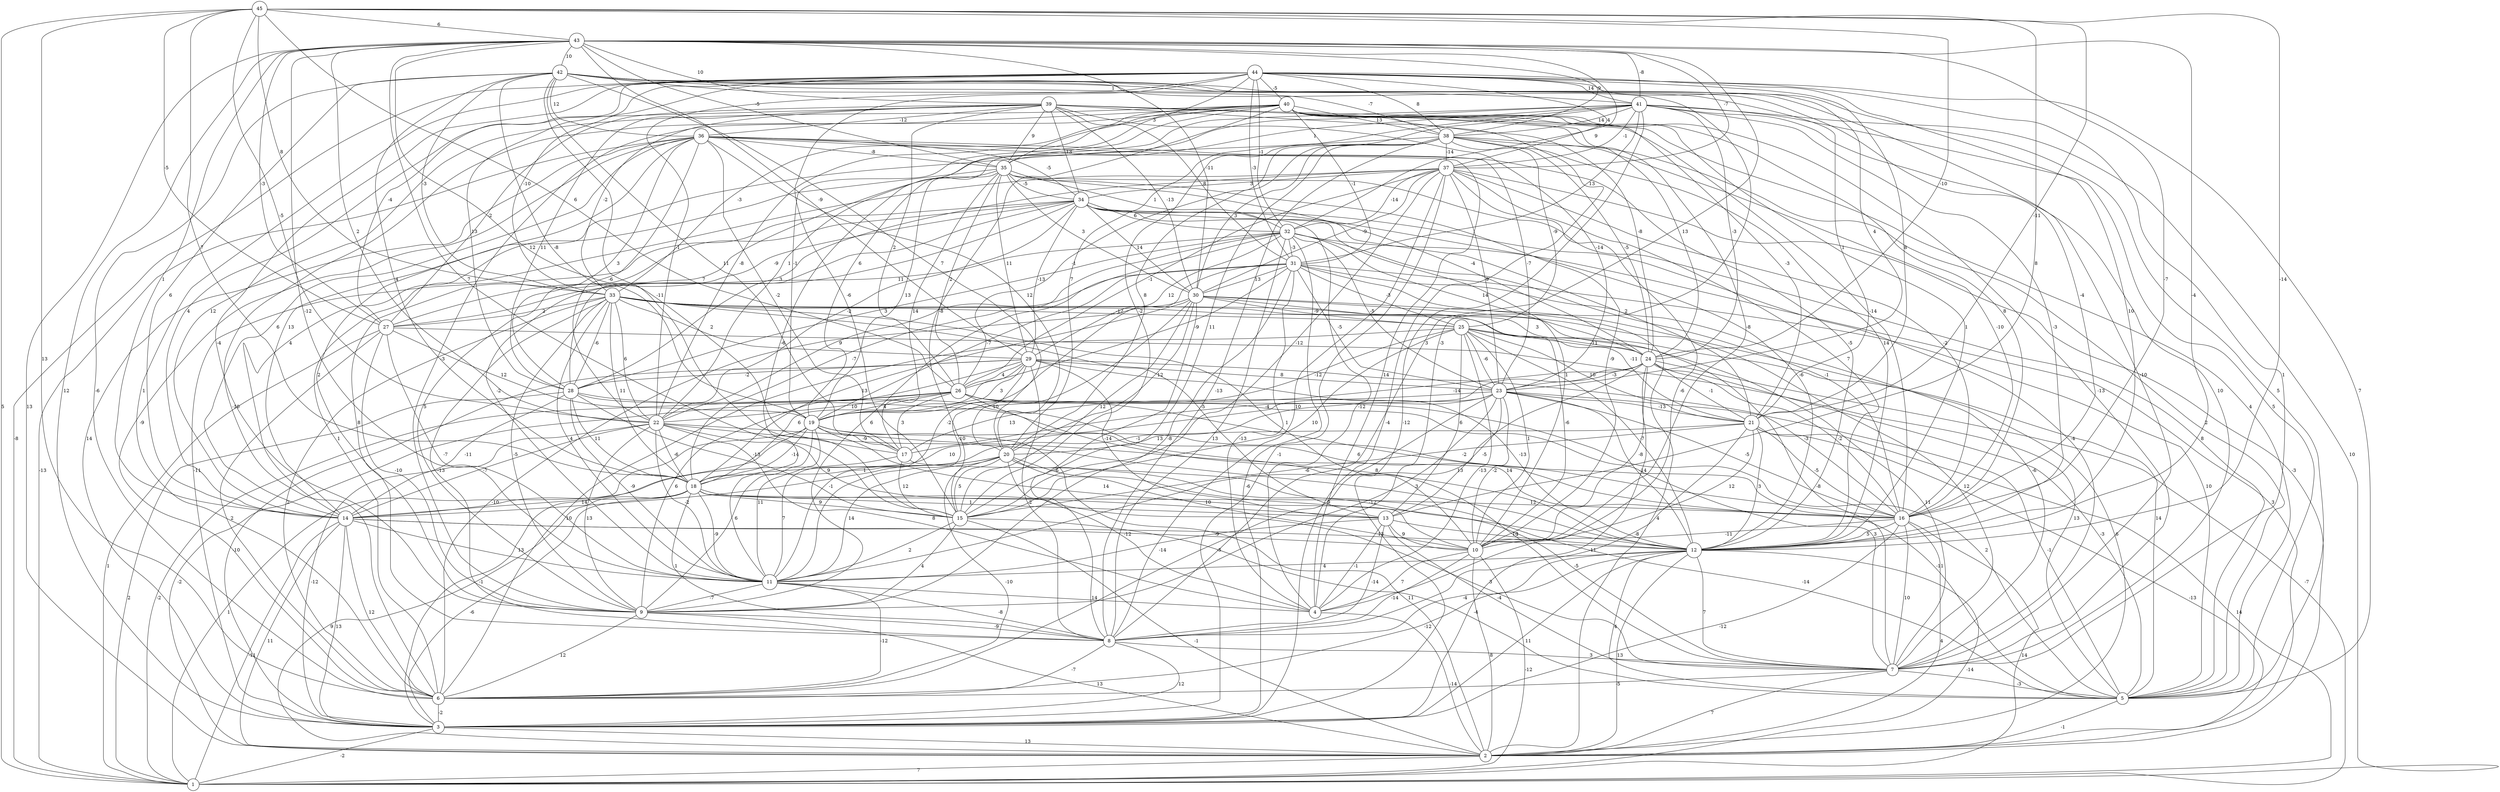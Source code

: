 graph { 
	 fontname="Helvetica,Arial,sans-serif" 
	 node [shape = circle]; 
	 45 -- 1 [label = "5"];
	 45 -- 6 [label = "13"];
	 45 -- 12 [label = "-14"];
	 45 -- 13 [label = "8"];
	 45 -- 18 [label = "7"];
	 45 -- 21 [label = "-11"];
	 45 -- 22 [label = "-5"];
	 45 -- 24 [label = "-10"];
	 45 -- 26 [label = "6"];
	 45 -- 27 [label = "-5"];
	 45 -- 33 [label = "8"];
	 45 -- 43 [label = "6"];
	 44 -- 1 [label = "-8"];
	 44 -- 5 [label = "7"];
	 44 -- 6 [label = "1"];
	 44 -- 7 [label = "1"];
	 44 -- 9 [label = "-4"];
	 44 -- 12 [label = "10"];
	 44 -- 15 [label = "-6"];
	 44 -- 21 [label = "8"];
	 44 -- 22 [label = "-1"];
	 44 -- 23 [label = "4"];
	 44 -- 27 [label = "-4"];
	 44 -- 28 [label = "13"];
	 44 -- 31 [label = "-3"];
	 44 -- 32 [label = "-1"];
	 44 -- 33 [label = "-10"];
	 44 -- 35 [label = "3"];
	 44 -- 37 [label = "4"];
	 44 -- 38 [label = "8"];
	 44 -- 40 [label = "-5"];
	 44 -- 41 [label = "14"];
	 43 -- 2 [label = "13"];
	 43 -- 3 [label = "12"];
	 43 -- 8 [label = "3"];
	 43 -- 11 [label = "-12"];
	 43 -- 12 [label = "-4"];
	 43 -- 14 [label = "1"];
	 43 -- 15 [label = "7"];
	 43 -- 16 [label = "-7"];
	 43 -- 17 [label = "12"];
	 43 -- 22 [label = "2"];
	 43 -- 27 [label = "-3"];
	 43 -- 29 [label = "-9"];
	 43 -- 30 [label = "-11"];
	 43 -- 32 [label = "9"];
	 43 -- 35 [label = "-5"];
	 43 -- 37 [label = "-7"];
	 43 -- 38 [label = "9"];
	 43 -- 39 [label = "10"];
	 43 -- 41 [label = "-8"];
	 43 -- 42 [label = "10"];
	 42 -- 4 [label = "-3"];
	 42 -- 5 [label = "5"];
	 42 -- 6 [label = "-6"];
	 42 -- 7 [label = "-10"];
	 42 -- 14 [label = "6"];
	 42 -- 15 [label = "-11"];
	 42 -- 16 [label = "-4"];
	 42 -- 17 [label = "11"];
	 42 -- 18 [label = "4"];
	 42 -- 19 [label = "-8"];
	 42 -- 20 [label = "7"];
	 42 -- 21 [label = "1"];
	 42 -- 33 [label = "-3"];
	 42 -- 36 [label = "12"];
	 42 -- 38 [label = "-7"];
	 42 -- 41 [label = "1"];
	 41 -- 1 [label = "10"];
	 41 -- 3 [label = "-12"];
	 41 -- 5 [label = "5"];
	 41 -- 7 [label = "10"];
	 41 -- 12 [label = "-3"];
	 41 -- 15 [label = "-2"];
	 41 -- 19 [label = "6"];
	 41 -- 20 [label = "7"];
	 41 -- 22 [label = "1"];
	 41 -- 24 [label = "-3"];
	 41 -- 31 [label = "13"];
	 41 -- 35 [label = "1"];
	 41 -- 37 [label = "-1"];
	 41 -- 38 [label = "14"];
	 40 -- 3 [label = "-4"];
	 40 -- 6 [label = "-10"];
	 40 -- 7 [label = "-13"];
	 40 -- 9 [label = "-3"];
	 40 -- 10 [label = "-8"];
	 40 -- 11 [label = "-6"];
	 40 -- 12 [label = "1"];
	 40 -- 14 [label = "12"];
	 40 -- 15 [label = "-8"];
	 40 -- 16 [label = "8"];
	 40 -- 19 [label = "-1"];
	 40 -- 21 [label = "-3"];
	 40 -- 22 [label = "-8"];
	 40 -- 24 [label = "13"];
	 40 -- 31 [label = "-1"];
	 40 -- 33 [label = "-3"];
	 40 -- 38 [label = "13"];
	 39 -- 5 [label = "4"];
	 39 -- 14 [label = "4"];
	 39 -- 16 [label = "-14"];
	 39 -- 23 [label = "-14"];
	 39 -- 24 [label = "-8"];
	 39 -- 26 [label = "2"];
	 39 -- 27 [label = "-2"];
	 39 -- 28 [label = "11"];
	 39 -- 30 [label = "-13"];
	 39 -- 31 [label = "8"];
	 39 -- 33 [label = "-2"];
	 39 -- 34 [label = "13"];
	 39 -- 35 [label = "9"];
	 39 -- 36 [label = "-12"];
	 38 -- 5 [label = "2"];
	 38 -- 8 [label = "-13"];
	 38 -- 12 [label = "14"];
	 38 -- 14 [label = "13"];
	 38 -- 15 [label = "11"];
	 38 -- 16 [label = "-10"];
	 38 -- 20 [label = "8"];
	 38 -- 24 [label = "-5"];
	 38 -- 25 [label = "-9"];
	 38 -- 26 [label = "-1"];
	 38 -- 30 [label = "3"];
	 38 -- 37 [label = "-14"];
	 37 -- 2 [label = "-3"];
	 37 -- 3 [label = "-1"];
	 37 -- 4 [label = "-6"];
	 37 -- 6 [label = "1"];
	 37 -- 8 [label = "10"];
	 37 -- 12 [label = "7"];
	 37 -- 15 [label = "-12"];
	 37 -- 16 [label = "-2"];
	 37 -- 23 [label = "9"];
	 37 -- 26 [label = "-1"];
	 37 -- 28 [label = "3"];
	 37 -- 30 [label = "-9"];
	 37 -- 32 [label = "-14"];
	 37 -- 34 [label = "3"];
	 36 -- 1 [label = "-13"];
	 36 -- 3 [label = "14"];
	 36 -- 4 [label = "14"];
	 36 -- 6 [label = "-9"];
	 36 -- 9 [label = "2"];
	 36 -- 12 [label = "-5"];
	 36 -- 14 [label = "6"];
	 36 -- 17 [label = "-2"];
	 36 -- 20 [label = "12"];
	 36 -- 22 [label = "-6"];
	 36 -- 23 [label = "-7"];
	 36 -- 28 [label = "3"];
	 36 -- 34 [label = "-5"];
	 36 -- 35 [label = "-8"];
	 35 -- 5 [label = "8"];
	 35 -- 10 [label = "-9"];
	 35 -- 14 [label = "4"];
	 35 -- 17 [label = "14"];
	 35 -- 19 [label = "13"];
	 35 -- 24 [label = "-4"];
	 35 -- 26 [label = "2"];
	 35 -- 28 [label = "7"];
	 35 -- 29 [label = "11"];
	 35 -- 30 [label = "3"];
	 35 -- 32 [label = "1"];
	 35 -- 34 [label = "-5"];
	 34 -- 3 [label = "-11"];
	 34 -- 4 [label = "-12"];
	 34 -- 7 [label = "-4"];
	 34 -- 8 [label = "8"];
	 34 -- 9 [label = "5"];
	 34 -- 10 [label = "1"];
	 34 -- 11 [label = "-2"];
	 34 -- 12 [label = "-6"];
	 34 -- 21 [label = "2"];
	 34 -- 22 [label = "-2"];
	 34 -- 27 [label = "-9"];
	 34 -- 29 [label = "-13"];
	 34 -- 30 [label = "14"];
	 34 -- 32 [label = "6"];
	 33 -- 6 [label = "2"];
	 33 -- 7 [label = "-8"];
	 33 -- 8 [label = "-13"];
	 33 -- 9 [label = "-5"];
	 33 -- 10 [label = "1"];
	 33 -- 11 [label = "4"];
	 33 -- 13 [label = "-5"];
	 33 -- 18 [label = "11"];
	 33 -- 21 [label = "-11"];
	 33 -- 22 [label = "6"];
	 33 -- 24 [label = "3"];
	 33 -- 25 [label = "-12"];
	 33 -- 27 [label = "2"];
	 33 -- 28 [label = "-6"];
	 33 -- 29 [label = "2"];
	 32 -- 2 [label = "3"];
	 32 -- 3 [label = "-6"];
	 32 -- 8 [label = "13"];
	 32 -- 9 [label = "6"];
	 32 -- 16 [label = "-1"];
	 32 -- 18 [label = "-7"];
	 32 -- 23 [label = "-5"];
	 32 -- 24 [label = "14"];
	 32 -- 27 [label = "11"];
	 32 -- 28 [label = "3"];
	 32 -- 29 [label = "12"];
	 32 -- 31 [label = "-3"];
	 31 -- 2 [label = "4"];
	 31 -- 4 [label = "-13"];
	 31 -- 5 [label = "10"];
	 31 -- 7 [label = "-6"];
	 31 -- 9 [label = "-8"];
	 31 -- 11 [label = "-2"];
	 31 -- 19 [label = "-7"];
	 31 -- 22 [label = "9"];
	 31 -- 23 [label = "-5"];
	 31 -- 25 [label = "-3"];
	 31 -- 26 [label = "-9"];
	 31 -- 30 [label = "13"];
	 30 -- 2 [label = "6"];
	 30 -- 6 [label = "-10"];
	 30 -- 7 [label = "12"];
	 30 -- 8 [label = "-6"];
	 30 -- 10 [label = "-6"];
	 30 -- 11 [label = "-10"];
	 30 -- 15 [label = "12"];
	 30 -- 18 [label = "13"];
	 30 -- 20 [label = "12"];
	 30 -- 25 [label = "-9"];
	 29 -- 3 [label = "-10"];
	 29 -- 8 [label = "2"];
	 29 -- 9 [label = "6"];
	 29 -- 12 [label = "-13"];
	 29 -- 13 [label = "-14"];
	 29 -- 16 [label = "-3"];
	 29 -- 18 [label = "6"];
	 29 -- 19 [label = "3"];
	 29 -- 20 [label = "10"];
	 29 -- 23 [label = "8"];
	 29 -- 26 [label = "4"];
	 29 -- 28 [label = "-2"];
	 28 -- 1 [label = "2"];
	 28 -- 7 [label = "1"];
	 28 -- 11 [label = "-9"];
	 28 -- 14 [label = "-11"];
	 28 -- 15 [label = "-13"];
	 28 -- 16 [label = "6"];
	 28 -- 18 [label = "11"];
	 27 -- 1 [label = "1"];
	 27 -- 5 [label = "13"];
	 27 -- 6 [label = "2"];
	 27 -- 9 [label = "-10"];
	 27 -- 11 [label = "-7"];
	 27 -- 19 [label = "12"];
	 26 -- 1 [label = "-2"];
	 26 -- 2 [label = "-2"];
	 26 -- 5 [label = "2"];
	 26 -- 7 [label = "3"];
	 26 -- 12 [label = "8"];
	 26 -- 16 [label = "-2"];
	 26 -- 17 [label = "3"];
	 26 -- 19 [label = "4"];
	 26 -- 22 [label = "10"];
	 25 -- 4 [label = "-13"];
	 25 -- 5 [label = "14"];
	 25 -- 6 [label = "10"];
	 25 -- 7 [label = "11"];
	 25 -- 10 [label = "1"];
	 25 -- 12 [label = "-7"];
	 25 -- 13 [label = "6"];
	 25 -- 15 [label = "10"];
	 25 -- 19 [label = "-12"];
	 25 -- 21 [label = "10"];
	 25 -- 23 [label = "-6"];
	 25 -- 24 [label = "-11"];
	 24 -- 1 [label = "-7"];
	 24 -- 3 [label = "11"];
	 24 -- 5 [label = "-3"];
	 24 -- 10 [label = "-8"];
	 24 -- 11 [label = "13"];
	 24 -- 16 [label = "-2"];
	 24 -- 17 [label = "-4"];
	 24 -- 19 [label = "-14"];
	 24 -- 21 [label = "-1"];
	 24 -- 23 [label = "-3"];
	 23 -- 5 [label = "-1"];
	 23 -- 6 [label = "-3"];
	 23 -- 9 [label = "-12"];
	 23 -- 10 [label = "-2"];
	 23 -- 12 [label = "-14"];
	 23 -- 13 [label = "-5"];
	 23 -- 14 [label = "10"];
	 23 -- 16 [label = "-5"];
	 23 -- 17 [label = "13"];
	 23 -- 18 [label = "-1"];
	 23 -- 21 [label = "-13"];
	 22 -- 3 [label = "-12"];
	 22 -- 4 [label = "8"];
	 22 -- 9 [label = "13"];
	 22 -- 11 [label = "-2"];
	 22 -- 12 [label = "3"];
	 22 -- 13 [label = "9"];
	 22 -- 14 [label = "-7"];
	 22 -- 16 [label = "14"];
	 22 -- 18 [label = "-6"];
	 21 -- 1 [label = "14"];
	 21 -- 2 [label = "-13"];
	 21 -- 8 [label = "-8"];
	 21 -- 10 [label = "12"];
	 21 -- 12 [label = "3"];
	 21 -- 15 [label = "-6"];
	 21 -- 16 [label = "-5"];
	 21 -- 20 [label = "13"];
	 20 -- 4 [label = "-12"];
	 20 -- 6 [label = "-10"];
	 20 -- 7 [label = "-5"];
	 20 -- 10 [label = "10"];
	 20 -- 11 [label = "14"];
	 20 -- 12 [label = "9"];
	 20 -- 14 [label = "-1"];
	 20 -- 15 [label = "5"];
	 20 -- 18 [label = "1"];
	 19 -- 1 [label = "1"];
	 19 -- 2 [label = "11"];
	 19 -- 3 [label = "-1"];
	 19 -- 5 [label = "-11"];
	 19 -- 9 [label = "6"];
	 19 -- 10 [label = "14"];
	 19 -- 11 [label = "11"];
	 19 -- 17 [label = "-9"];
	 19 -- 18 [label = "-14"];
	 18 -- 2 [label = "9"];
	 18 -- 3 [label = "-6"];
	 18 -- 7 [label = "3"];
	 18 -- 8 [label = "1"];
	 18 -- 11 [label = "-9"];
	 18 -- 13 [label = "1"];
	 18 -- 14 [label = "14"];
	 18 -- 15 [label = "9"];
	 18 -- 16 [label = "12"];
	 17 -- 5 [label = "-14"];
	 17 -- 11 [label = "7"];
	 17 -- 15 [label = "12"];
	 16 -- 1 [label = "14"];
	 16 -- 2 [label = "4"];
	 16 -- 3 [label = "-12"];
	 16 -- 7 [label = "10"];
	 16 -- 10 [label = "-11"];
	 16 -- 12 [label = "5"];
	 15 -- 2 [label = "-1"];
	 15 -- 5 [label = "-4"];
	 15 -- 9 [label = "4"];
	 15 -- 11 [label = "2"];
	 14 -- 1 [label = "-11"];
	 14 -- 2 [label = "11"];
	 14 -- 3 [label = "13"];
	 14 -- 6 [label = "12"];
	 14 -- 10 [label = "-9"];
	 14 -- 11 [label = "13"];
	 14 -- 12 [label = "13"];
	 13 -- 4 [label = "-1"];
	 13 -- 7 [label = "-4"];
	 13 -- 8 [label = "-14"];
	 13 -- 10 [label = "9"];
	 13 -- 11 [label = "-14"];
	 13 -- 12 [label = "10"];
	 12 -- 1 [label = "-14"];
	 12 -- 2 [label = "13"];
	 12 -- 3 [label = "11"];
	 12 -- 5 [label = "4"];
	 12 -- 6 [label = "-12"];
	 12 -- 7 [label = "7"];
	 12 -- 8 [label = "-4"];
	 12 -- 11 [label = "4"];
	 11 -- 4 [label = "14"];
	 11 -- 6 [label = "-12"];
	 11 -- 8 [label = "-8"];
	 11 -- 9 [label = "-7"];
	 10 -- 1 [label = "-12"];
	 10 -- 2 [label = "8"];
	 10 -- 4 [label = "7"];
	 10 -- 8 [label = "-14"];
	 9 -- 2 [label = "13"];
	 9 -- 6 [label = "12"];
	 9 -- 8 [label = "-9"];
	 8 -- 3 [label = "12"];
	 8 -- 6 [label = "-7"];
	 8 -- 7 [label = "3"];
	 7 -- 2 [label = "7"];
	 7 -- 5 [label = "-3"];
	 7 -- 6 [label = "-5"];
	 6 -- 3 [label = "-2"];
	 5 -- 2 [label = "-1"];
	 4 -- 2 [label = "-14"];
	 3 -- 1 [label = "-2"];
	 3 -- 2 [label = "13"];
	 2 -- 1 [label = "7"];
	 1;
	 2;
	 3;
	 4;
	 5;
	 6;
	 7;
	 8;
	 9;
	 10;
	 11;
	 12;
	 13;
	 14;
	 15;
	 16;
	 17;
	 18;
	 19;
	 20;
	 21;
	 22;
	 23;
	 24;
	 25;
	 26;
	 27;
	 28;
	 29;
	 30;
	 31;
	 32;
	 33;
	 34;
	 35;
	 36;
	 37;
	 38;
	 39;
	 40;
	 41;
	 42;
	 43;
	 44;
	 45;
}
